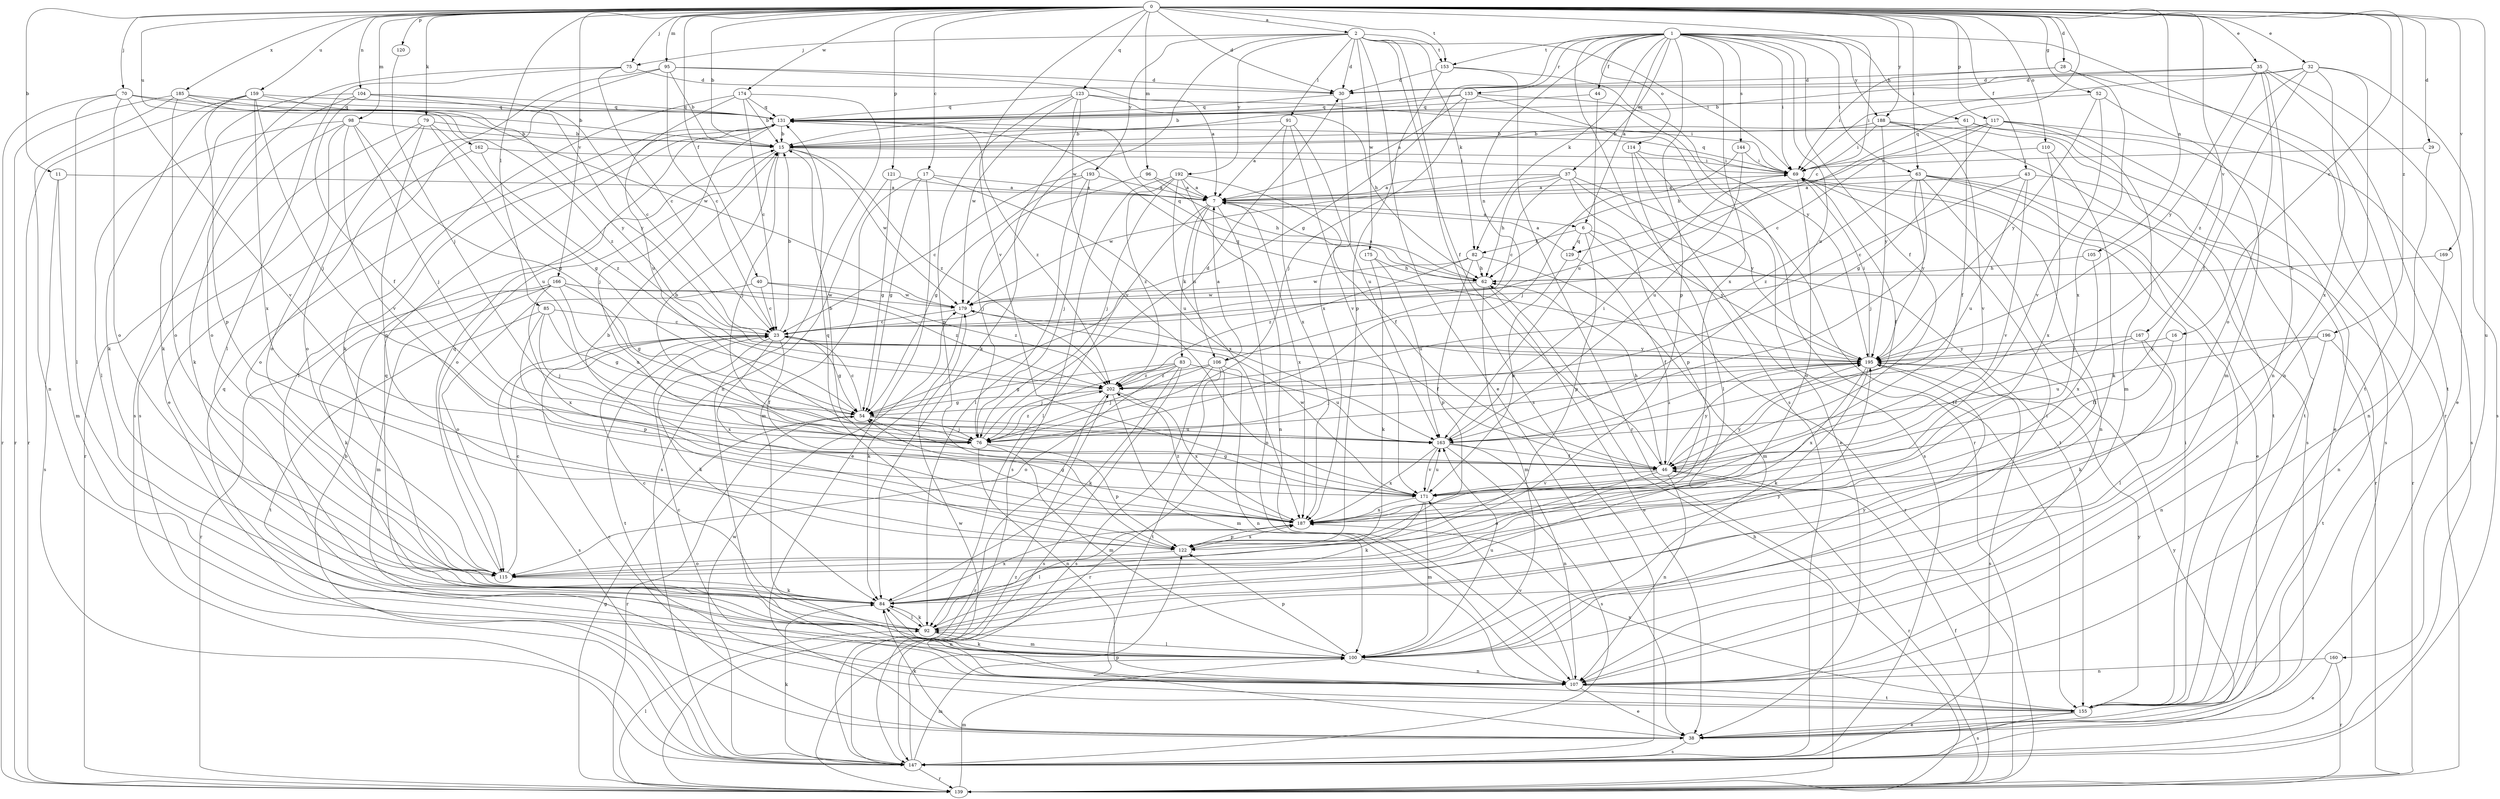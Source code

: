 strict digraph  {
0;
1;
2;
6;
7;
11;
15;
16;
17;
23;
28;
29;
30;
32;
35;
37;
38;
40;
43;
44;
46;
52;
54;
61;
62;
63;
69;
70;
75;
76;
79;
82;
83;
84;
85;
91;
92;
95;
96;
98;
100;
104;
105;
106;
107;
110;
114;
115;
117;
120;
121;
122;
123;
129;
131;
133;
139;
144;
147;
153;
155;
159;
160;
162;
163;
166;
167;
169;
171;
174;
175;
179;
185;
187;
188;
192;
193;
195;
196;
202;
0 -> 2  [label=a];
0 -> 11  [label=b];
0 -> 15  [label=b];
0 -> 16  [label=c];
0 -> 17  [label=c];
0 -> 23  [label=c];
0 -> 28  [label=d];
0 -> 29  [label=d];
0 -> 30  [label=d];
0 -> 32  [label=e];
0 -> 35  [label=e];
0 -> 40  [label=f];
0 -> 43  [label=f];
0 -> 52  [label=g];
0 -> 63  [label=i];
0 -> 70  [label=j];
0 -> 75  [label=j];
0 -> 79  [label=k];
0 -> 85  [label=l];
0 -> 95  [label=m];
0 -> 96  [label=m];
0 -> 98  [label=m];
0 -> 104  [label=n];
0 -> 105  [label=n];
0 -> 110  [label=o];
0 -> 117  [label=p];
0 -> 120  [label=p];
0 -> 121  [label=p];
0 -> 123  [label=q];
0 -> 129  [label=q];
0 -> 153  [label=t];
0 -> 159  [label=u];
0 -> 160  [label=u];
0 -> 162  [label=u];
0 -> 166  [label=v];
0 -> 167  [label=v];
0 -> 169  [label=v];
0 -> 171  [label=v];
0 -> 174  [label=w];
0 -> 185  [label=x];
0 -> 188  [label=y];
0 -> 196  [label=z];
1 -> 6  [label=a];
1 -> 37  [label=e];
1 -> 44  [label=f];
1 -> 46  [label=f];
1 -> 54  [label=g];
1 -> 61  [label=h];
1 -> 63  [label=i];
1 -> 69  [label=i];
1 -> 82  [label=k];
1 -> 106  [label=n];
1 -> 114  [label=o];
1 -> 122  [label=p];
1 -> 133  [label=r];
1 -> 139  [label=r];
1 -> 144  [label=s];
1 -> 147  [label=s];
1 -> 153  [label=t];
1 -> 163  [label=u];
1 -> 187  [label=x];
1 -> 188  [label=y];
2 -> 30  [label=d];
2 -> 38  [label=e];
2 -> 46  [label=f];
2 -> 69  [label=i];
2 -> 75  [label=j];
2 -> 82  [label=k];
2 -> 91  [label=l];
2 -> 147  [label=s];
2 -> 153  [label=t];
2 -> 175  [label=w];
2 -> 179  [label=w];
2 -> 192  [label=y];
2 -> 193  [label=y];
6 -> 82  [label=k];
6 -> 122  [label=p];
6 -> 129  [label=q];
6 -> 139  [label=r];
6 -> 195  [label=y];
7 -> 6  [label=a];
7 -> 83  [label=k];
7 -> 92  [label=l];
7 -> 106  [label=n];
7 -> 107  [label=n];
7 -> 187  [label=x];
11 -> 7  [label=a];
11 -> 100  [label=m];
11 -> 147  [label=s];
15 -> 69  [label=i];
15 -> 76  [label=j];
15 -> 115  [label=o];
15 -> 179  [label=w];
15 -> 202  [label=z];
16 -> 46  [label=f];
16 -> 195  [label=y];
17 -> 7  [label=a];
17 -> 38  [label=e];
17 -> 54  [label=g];
17 -> 100  [label=m];
17 -> 163  [label=u];
23 -> 15  [label=b];
23 -> 46  [label=f];
23 -> 54  [label=g];
23 -> 84  [label=k];
23 -> 147  [label=s];
23 -> 155  [label=t];
23 -> 187  [label=x];
23 -> 195  [label=y];
28 -> 30  [label=d];
28 -> 69  [label=i];
28 -> 155  [label=t];
28 -> 187  [label=x];
29 -> 69  [label=i];
29 -> 107  [label=n];
30 -> 131  [label=q];
30 -> 187  [label=x];
32 -> 30  [label=d];
32 -> 46  [label=f];
32 -> 69  [label=i];
32 -> 107  [label=n];
32 -> 147  [label=s];
32 -> 187  [label=x];
32 -> 202  [label=z];
35 -> 15  [label=b];
35 -> 30  [label=d];
35 -> 38  [label=e];
35 -> 107  [label=n];
35 -> 115  [label=o];
35 -> 155  [label=t];
35 -> 195  [label=y];
37 -> 7  [label=a];
37 -> 23  [label=c];
37 -> 62  [label=h];
37 -> 122  [label=p];
37 -> 155  [label=t];
37 -> 179  [label=w];
37 -> 195  [label=y];
38 -> 23  [label=c];
38 -> 84  [label=k];
38 -> 147  [label=s];
38 -> 179  [label=w];
38 -> 195  [label=y];
40 -> 23  [label=c];
40 -> 115  [label=o];
40 -> 179  [label=w];
40 -> 202  [label=z];
43 -> 7  [label=a];
43 -> 23  [label=c];
43 -> 139  [label=r];
43 -> 163  [label=u];
43 -> 171  [label=v];
44 -> 131  [label=q];
44 -> 163  [label=u];
46 -> 15  [label=b];
46 -> 62  [label=h];
46 -> 107  [label=n];
46 -> 115  [label=o];
46 -> 139  [label=r];
46 -> 171  [label=v];
46 -> 195  [label=y];
52 -> 100  [label=m];
52 -> 131  [label=q];
52 -> 171  [label=v];
52 -> 195  [label=y];
54 -> 23  [label=c];
54 -> 76  [label=j];
54 -> 139  [label=r];
54 -> 163  [label=u];
61 -> 15  [label=b];
61 -> 38  [label=e];
61 -> 46  [label=f];
61 -> 147  [label=s];
62 -> 7  [label=a];
62 -> 38  [label=e];
62 -> 100  [label=m];
62 -> 131  [label=q];
62 -> 179  [label=w];
63 -> 7  [label=a];
63 -> 38  [label=e];
63 -> 76  [label=j];
63 -> 92  [label=l];
63 -> 139  [label=r];
63 -> 155  [label=t];
63 -> 195  [label=y];
63 -> 202  [label=z];
69 -> 7  [label=a];
69 -> 46  [label=f];
69 -> 107  [label=n];
69 -> 115  [label=o];
69 -> 131  [label=q];
70 -> 15  [label=b];
70 -> 92  [label=l];
70 -> 115  [label=o];
70 -> 131  [label=q];
70 -> 139  [label=r];
70 -> 171  [label=v];
75 -> 23  [label=c];
75 -> 30  [label=d];
75 -> 92  [label=l];
75 -> 147  [label=s];
76 -> 15  [label=b];
76 -> 30  [label=d];
76 -> 100  [label=m];
76 -> 107  [label=n];
76 -> 122  [label=p];
76 -> 202  [label=z];
79 -> 15  [label=b];
79 -> 54  [label=g];
79 -> 115  [label=o];
79 -> 122  [label=p];
79 -> 139  [label=r];
79 -> 163  [label=u];
82 -> 62  [label=h];
82 -> 100  [label=m];
82 -> 122  [label=p];
82 -> 179  [label=w];
82 -> 202  [label=z];
83 -> 54  [label=g];
83 -> 76  [label=j];
83 -> 84  [label=k];
83 -> 115  [label=o];
83 -> 147  [label=s];
83 -> 163  [label=u];
83 -> 202  [label=z];
84 -> 92  [label=l];
84 -> 107  [label=n];
84 -> 187  [label=x];
85 -> 23  [label=c];
85 -> 54  [label=g];
85 -> 76  [label=j];
85 -> 122  [label=p];
85 -> 155  [label=t];
91 -> 7  [label=a];
91 -> 15  [label=b];
91 -> 163  [label=u];
91 -> 171  [label=v];
91 -> 187  [label=x];
92 -> 23  [label=c];
92 -> 84  [label=k];
92 -> 100  [label=m];
92 -> 131  [label=q];
92 -> 195  [label=y];
95 -> 7  [label=a];
95 -> 15  [label=b];
95 -> 23  [label=c];
95 -> 30  [label=d];
95 -> 38  [label=e];
95 -> 147  [label=s];
96 -> 7  [label=a];
96 -> 62  [label=h];
96 -> 76  [label=j];
98 -> 15  [label=b];
98 -> 54  [label=g];
98 -> 76  [label=j];
98 -> 84  [label=k];
98 -> 92  [label=l];
98 -> 115  [label=o];
98 -> 171  [label=v];
100 -> 69  [label=i];
100 -> 92  [label=l];
100 -> 107  [label=n];
100 -> 122  [label=p];
100 -> 131  [label=q];
100 -> 163  [label=u];
100 -> 195  [label=y];
104 -> 23  [label=c];
104 -> 46  [label=f];
104 -> 84  [label=k];
104 -> 115  [label=o];
104 -> 131  [label=q];
104 -> 195  [label=y];
105 -> 62  [label=h];
105 -> 187  [label=x];
106 -> 7  [label=a];
106 -> 76  [label=j];
106 -> 107  [label=n];
106 -> 139  [label=r];
106 -> 147  [label=s];
106 -> 155  [label=t];
106 -> 202  [label=z];
107 -> 23  [label=c];
107 -> 38  [label=e];
107 -> 84  [label=k];
107 -> 155  [label=t];
107 -> 171  [label=v];
110 -> 69  [label=i];
110 -> 84  [label=k];
110 -> 187  [label=x];
114 -> 38  [label=e];
114 -> 69  [label=i];
114 -> 92  [label=l];
114 -> 147  [label=s];
115 -> 23  [label=c];
115 -> 84  [label=k];
115 -> 131  [label=q];
117 -> 15  [label=b];
117 -> 23  [label=c];
117 -> 54  [label=g];
117 -> 62  [label=h];
117 -> 100  [label=m];
117 -> 147  [label=s];
117 -> 155  [label=t];
120 -> 76  [label=j];
121 -> 7  [label=a];
121 -> 54  [label=g];
121 -> 147  [label=s];
122 -> 115  [label=o];
122 -> 131  [label=q];
122 -> 187  [label=x];
123 -> 62  [label=h];
123 -> 69  [label=i];
123 -> 84  [label=k];
123 -> 122  [label=p];
123 -> 131  [label=q];
123 -> 171  [label=v];
123 -> 179  [label=w];
129 -> 7  [label=a];
129 -> 46  [label=f];
129 -> 171  [label=v];
131 -> 15  [label=b];
131 -> 76  [label=j];
131 -> 92  [label=l];
131 -> 202  [label=z];
133 -> 7  [label=a];
133 -> 15  [label=b];
133 -> 76  [label=j];
133 -> 131  [label=q];
133 -> 139  [label=r];
133 -> 155  [label=t];
139 -> 46  [label=f];
139 -> 54  [label=g];
139 -> 62  [label=h];
139 -> 92  [label=l];
139 -> 100  [label=m];
144 -> 69  [label=i];
144 -> 76  [label=j];
144 -> 163  [label=u];
147 -> 15  [label=b];
147 -> 84  [label=k];
147 -> 100  [label=m];
147 -> 122  [label=p];
147 -> 139  [label=r];
147 -> 179  [label=w];
147 -> 202  [label=z];
153 -> 30  [label=d];
153 -> 122  [label=p];
153 -> 139  [label=r];
153 -> 195  [label=y];
155 -> 38  [label=e];
155 -> 69  [label=i];
155 -> 147  [label=s];
155 -> 187  [label=x];
155 -> 195  [label=y];
159 -> 76  [label=j];
159 -> 84  [label=k];
159 -> 122  [label=p];
159 -> 131  [label=q];
159 -> 139  [label=r];
159 -> 187  [label=x];
159 -> 195  [label=y];
160 -> 38  [label=e];
160 -> 107  [label=n];
160 -> 139  [label=r];
162 -> 69  [label=i];
162 -> 115  [label=o];
162 -> 202  [label=z];
163 -> 46  [label=f];
163 -> 69  [label=i];
163 -> 107  [label=n];
163 -> 147  [label=s];
163 -> 171  [label=v];
163 -> 187  [label=x];
166 -> 54  [label=g];
166 -> 84  [label=k];
166 -> 100  [label=m];
166 -> 139  [label=r];
166 -> 163  [label=u];
166 -> 179  [label=w];
166 -> 187  [label=x];
166 -> 202  [label=z];
167 -> 46  [label=f];
167 -> 84  [label=k];
167 -> 92  [label=l];
167 -> 195  [label=y];
169 -> 62  [label=h];
169 -> 107  [label=n];
171 -> 54  [label=g];
171 -> 84  [label=k];
171 -> 100  [label=m];
171 -> 163  [label=u];
171 -> 179  [label=w];
171 -> 187  [label=x];
171 -> 195  [label=y];
174 -> 15  [label=b];
174 -> 23  [label=c];
174 -> 84  [label=k];
174 -> 107  [label=n];
174 -> 131  [label=q];
174 -> 163  [label=u];
175 -> 62  [label=h];
175 -> 84  [label=k];
175 -> 163  [label=u];
179 -> 23  [label=c];
179 -> 46  [label=f];
179 -> 84  [label=k];
185 -> 107  [label=n];
185 -> 115  [label=o];
185 -> 131  [label=q];
185 -> 139  [label=r];
185 -> 179  [label=w];
185 -> 202  [label=z];
187 -> 15  [label=b];
187 -> 54  [label=g];
187 -> 92  [label=l];
187 -> 122  [label=p];
187 -> 202  [label=z];
188 -> 15  [label=b];
188 -> 69  [label=i];
188 -> 147  [label=s];
188 -> 155  [label=t];
188 -> 171  [label=v];
188 -> 195  [label=y];
192 -> 7  [label=a];
192 -> 46  [label=f];
192 -> 76  [label=j];
192 -> 107  [label=n];
192 -> 147  [label=s];
192 -> 187  [label=x];
192 -> 202  [label=z];
193 -> 7  [label=a];
193 -> 23  [label=c];
193 -> 54  [label=g];
193 -> 76  [label=j];
193 -> 92  [label=l];
195 -> 69  [label=i];
195 -> 76  [label=j];
195 -> 84  [label=k];
195 -> 131  [label=q];
195 -> 147  [label=s];
195 -> 163  [label=u];
195 -> 187  [label=x];
195 -> 202  [label=z];
196 -> 107  [label=n];
196 -> 155  [label=t];
196 -> 163  [label=u];
196 -> 195  [label=y];
202 -> 54  [label=g];
202 -> 100  [label=m];
202 -> 139  [label=r];
202 -> 187  [label=x];
}
